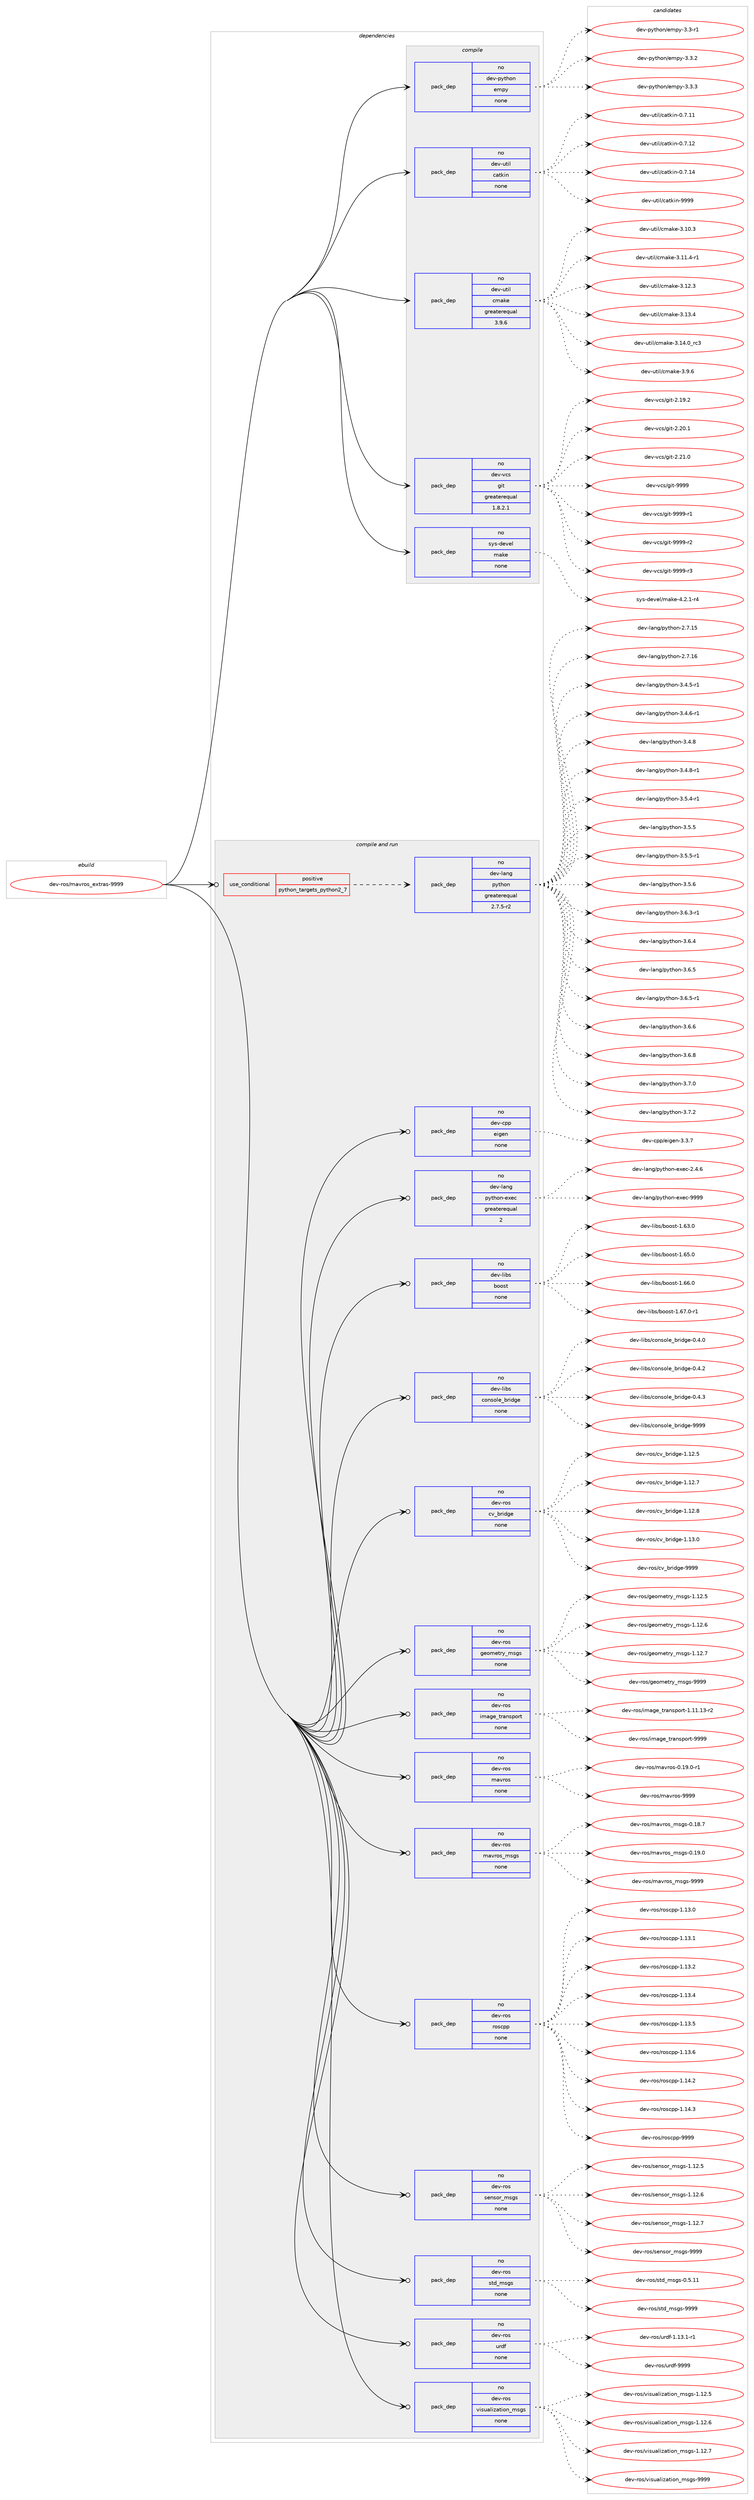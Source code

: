 digraph prolog {

# *************
# Graph options
# *************

newrank=true;
concentrate=true;
compound=true;
graph [rankdir=LR,fontname=Helvetica,fontsize=10,ranksep=1.5];#, ranksep=2.5, nodesep=0.2];
edge  [arrowhead=vee];
node  [fontname=Helvetica,fontsize=10];

# **********
# The ebuild
# **********

subgraph cluster_leftcol {
color=gray;
rank=same;
label=<<i>ebuild</i>>;
id [label="dev-ros/mavros_extras-9999", color=red, width=4, href="../dev-ros/mavros_extras-9999.svg"];
}

# ****************
# The dependencies
# ****************

subgraph cluster_midcol {
color=gray;
label=<<i>dependencies</i>>;
subgraph cluster_compile {
fillcolor="#eeeeee";
style=filled;
label=<<i>compile</i>>;
subgraph pack1046963 {
dependency1459298 [label=<<TABLE BORDER="0" CELLBORDER="1" CELLSPACING="0" CELLPADDING="4" WIDTH="220"><TR><TD ROWSPAN="6" CELLPADDING="30">pack_dep</TD></TR><TR><TD WIDTH="110">no</TD></TR><TR><TD>dev-python</TD></TR><TR><TD>empy</TD></TR><TR><TD>none</TD></TR><TR><TD></TD></TR></TABLE>>, shape=none, color=blue];
}
id:e -> dependency1459298:w [weight=20,style="solid",arrowhead="vee"];
subgraph pack1046964 {
dependency1459299 [label=<<TABLE BORDER="0" CELLBORDER="1" CELLSPACING="0" CELLPADDING="4" WIDTH="220"><TR><TD ROWSPAN="6" CELLPADDING="30">pack_dep</TD></TR><TR><TD WIDTH="110">no</TD></TR><TR><TD>dev-util</TD></TR><TR><TD>catkin</TD></TR><TR><TD>none</TD></TR><TR><TD></TD></TR></TABLE>>, shape=none, color=blue];
}
id:e -> dependency1459299:w [weight=20,style="solid",arrowhead="vee"];
subgraph pack1046965 {
dependency1459300 [label=<<TABLE BORDER="0" CELLBORDER="1" CELLSPACING="0" CELLPADDING="4" WIDTH="220"><TR><TD ROWSPAN="6" CELLPADDING="30">pack_dep</TD></TR><TR><TD WIDTH="110">no</TD></TR><TR><TD>dev-util</TD></TR><TR><TD>cmake</TD></TR><TR><TD>greaterequal</TD></TR><TR><TD>3.9.6</TD></TR></TABLE>>, shape=none, color=blue];
}
id:e -> dependency1459300:w [weight=20,style="solid",arrowhead="vee"];
subgraph pack1046966 {
dependency1459301 [label=<<TABLE BORDER="0" CELLBORDER="1" CELLSPACING="0" CELLPADDING="4" WIDTH="220"><TR><TD ROWSPAN="6" CELLPADDING="30">pack_dep</TD></TR><TR><TD WIDTH="110">no</TD></TR><TR><TD>dev-vcs</TD></TR><TR><TD>git</TD></TR><TR><TD>greaterequal</TD></TR><TR><TD>1.8.2.1</TD></TR></TABLE>>, shape=none, color=blue];
}
id:e -> dependency1459301:w [weight=20,style="solid",arrowhead="vee"];
subgraph pack1046967 {
dependency1459302 [label=<<TABLE BORDER="0" CELLBORDER="1" CELLSPACING="0" CELLPADDING="4" WIDTH="220"><TR><TD ROWSPAN="6" CELLPADDING="30">pack_dep</TD></TR><TR><TD WIDTH="110">no</TD></TR><TR><TD>sys-devel</TD></TR><TR><TD>make</TD></TR><TR><TD>none</TD></TR><TR><TD></TD></TR></TABLE>>, shape=none, color=blue];
}
id:e -> dependency1459302:w [weight=20,style="solid",arrowhead="vee"];
}
subgraph cluster_compileandrun {
fillcolor="#eeeeee";
style=filled;
label=<<i>compile and run</i>>;
subgraph cond388945 {
dependency1459303 [label=<<TABLE BORDER="0" CELLBORDER="1" CELLSPACING="0" CELLPADDING="4"><TR><TD ROWSPAN="3" CELLPADDING="10">use_conditional</TD></TR><TR><TD>positive</TD></TR><TR><TD>python_targets_python2_7</TD></TR></TABLE>>, shape=none, color=red];
subgraph pack1046968 {
dependency1459304 [label=<<TABLE BORDER="0" CELLBORDER="1" CELLSPACING="0" CELLPADDING="4" WIDTH="220"><TR><TD ROWSPAN="6" CELLPADDING="30">pack_dep</TD></TR><TR><TD WIDTH="110">no</TD></TR><TR><TD>dev-lang</TD></TR><TR><TD>python</TD></TR><TR><TD>greaterequal</TD></TR><TR><TD>2.7.5-r2</TD></TR></TABLE>>, shape=none, color=blue];
}
dependency1459303:e -> dependency1459304:w [weight=20,style="dashed",arrowhead="vee"];
}
id:e -> dependency1459303:w [weight=20,style="solid",arrowhead="odotvee"];
subgraph pack1046969 {
dependency1459305 [label=<<TABLE BORDER="0" CELLBORDER="1" CELLSPACING="0" CELLPADDING="4" WIDTH="220"><TR><TD ROWSPAN="6" CELLPADDING="30">pack_dep</TD></TR><TR><TD WIDTH="110">no</TD></TR><TR><TD>dev-cpp</TD></TR><TR><TD>eigen</TD></TR><TR><TD>none</TD></TR><TR><TD></TD></TR></TABLE>>, shape=none, color=blue];
}
id:e -> dependency1459305:w [weight=20,style="solid",arrowhead="odotvee"];
subgraph pack1046970 {
dependency1459306 [label=<<TABLE BORDER="0" CELLBORDER="1" CELLSPACING="0" CELLPADDING="4" WIDTH="220"><TR><TD ROWSPAN="6" CELLPADDING="30">pack_dep</TD></TR><TR><TD WIDTH="110">no</TD></TR><TR><TD>dev-lang</TD></TR><TR><TD>python-exec</TD></TR><TR><TD>greaterequal</TD></TR><TR><TD>2</TD></TR></TABLE>>, shape=none, color=blue];
}
id:e -> dependency1459306:w [weight=20,style="solid",arrowhead="odotvee"];
subgraph pack1046971 {
dependency1459307 [label=<<TABLE BORDER="0" CELLBORDER="1" CELLSPACING="0" CELLPADDING="4" WIDTH="220"><TR><TD ROWSPAN="6" CELLPADDING="30">pack_dep</TD></TR><TR><TD WIDTH="110">no</TD></TR><TR><TD>dev-libs</TD></TR><TR><TD>boost</TD></TR><TR><TD>none</TD></TR><TR><TD></TD></TR></TABLE>>, shape=none, color=blue];
}
id:e -> dependency1459307:w [weight=20,style="solid",arrowhead="odotvee"];
subgraph pack1046972 {
dependency1459308 [label=<<TABLE BORDER="0" CELLBORDER="1" CELLSPACING="0" CELLPADDING="4" WIDTH="220"><TR><TD ROWSPAN="6" CELLPADDING="30">pack_dep</TD></TR><TR><TD WIDTH="110">no</TD></TR><TR><TD>dev-libs</TD></TR><TR><TD>console_bridge</TD></TR><TR><TD>none</TD></TR><TR><TD></TD></TR></TABLE>>, shape=none, color=blue];
}
id:e -> dependency1459308:w [weight=20,style="solid",arrowhead="odotvee"];
subgraph pack1046973 {
dependency1459309 [label=<<TABLE BORDER="0" CELLBORDER="1" CELLSPACING="0" CELLPADDING="4" WIDTH="220"><TR><TD ROWSPAN="6" CELLPADDING="30">pack_dep</TD></TR><TR><TD WIDTH="110">no</TD></TR><TR><TD>dev-ros</TD></TR><TR><TD>cv_bridge</TD></TR><TR><TD>none</TD></TR><TR><TD></TD></TR></TABLE>>, shape=none, color=blue];
}
id:e -> dependency1459309:w [weight=20,style="solid",arrowhead="odotvee"];
subgraph pack1046974 {
dependency1459310 [label=<<TABLE BORDER="0" CELLBORDER="1" CELLSPACING="0" CELLPADDING="4" WIDTH="220"><TR><TD ROWSPAN="6" CELLPADDING="30">pack_dep</TD></TR><TR><TD WIDTH="110">no</TD></TR><TR><TD>dev-ros</TD></TR><TR><TD>geometry_msgs</TD></TR><TR><TD>none</TD></TR><TR><TD></TD></TR></TABLE>>, shape=none, color=blue];
}
id:e -> dependency1459310:w [weight=20,style="solid",arrowhead="odotvee"];
subgraph pack1046975 {
dependency1459311 [label=<<TABLE BORDER="0" CELLBORDER="1" CELLSPACING="0" CELLPADDING="4" WIDTH="220"><TR><TD ROWSPAN="6" CELLPADDING="30">pack_dep</TD></TR><TR><TD WIDTH="110">no</TD></TR><TR><TD>dev-ros</TD></TR><TR><TD>image_transport</TD></TR><TR><TD>none</TD></TR><TR><TD></TD></TR></TABLE>>, shape=none, color=blue];
}
id:e -> dependency1459311:w [weight=20,style="solid",arrowhead="odotvee"];
subgraph pack1046976 {
dependency1459312 [label=<<TABLE BORDER="0" CELLBORDER="1" CELLSPACING="0" CELLPADDING="4" WIDTH="220"><TR><TD ROWSPAN="6" CELLPADDING="30">pack_dep</TD></TR><TR><TD WIDTH="110">no</TD></TR><TR><TD>dev-ros</TD></TR><TR><TD>mavros</TD></TR><TR><TD>none</TD></TR><TR><TD></TD></TR></TABLE>>, shape=none, color=blue];
}
id:e -> dependency1459312:w [weight=20,style="solid",arrowhead="odotvee"];
subgraph pack1046977 {
dependency1459313 [label=<<TABLE BORDER="0" CELLBORDER="1" CELLSPACING="0" CELLPADDING="4" WIDTH="220"><TR><TD ROWSPAN="6" CELLPADDING="30">pack_dep</TD></TR><TR><TD WIDTH="110">no</TD></TR><TR><TD>dev-ros</TD></TR><TR><TD>mavros_msgs</TD></TR><TR><TD>none</TD></TR><TR><TD></TD></TR></TABLE>>, shape=none, color=blue];
}
id:e -> dependency1459313:w [weight=20,style="solid",arrowhead="odotvee"];
subgraph pack1046978 {
dependency1459314 [label=<<TABLE BORDER="0" CELLBORDER="1" CELLSPACING="0" CELLPADDING="4" WIDTH="220"><TR><TD ROWSPAN="6" CELLPADDING="30">pack_dep</TD></TR><TR><TD WIDTH="110">no</TD></TR><TR><TD>dev-ros</TD></TR><TR><TD>roscpp</TD></TR><TR><TD>none</TD></TR><TR><TD></TD></TR></TABLE>>, shape=none, color=blue];
}
id:e -> dependency1459314:w [weight=20,style="solid",arrowhead="odotvee"];
subgraph pack1046979 {
dependency1459315 [label=<<TABLE BORDER="0" CELLBORDER="1" CELLSPACING="0" CELLPADDING="4" WIDTH="220"><TR><TD ROWSPAN="6" CELLPADDING="30">pack_dep</TD></TR><TR><TD WIDTH="110">no</TD></TR><TR><TD>dev-ros</TD></TR><TR><TD>sensor_msgs</TD></TR><TR><TD>none</TD></TR><TR><TD></TD></TR></TABLE>>, shape=none, color=blue];
}
id:e -> dependency1459315:w [weight=20,style="solid",arrowhead="odotvee"];
subgraph pack1046980 {
dependency1459316 [label=<<TABLE BORDER="0" CELLBORDER="1" CELLSPACING="0" CELLPADDING="4" WIDTH="220"><TR><TD ROWSPAN="6" CELLPADDING="30">pack_dep</TD></TR><TR><TD WIDTH="110">no</TD></TR><TR><TD>dev-ros</TD></TR><TR><TD>std_msgs</TD></TR><TR><TD>none</TD></TR><TR><TD></TD></TR></TABLE>>, shape=none, color=blue];
}
id:e -> dependency1459316:w [weight=20,style="solid",arrowhead="odotvee"];
subgraph pack1046981 {
dependency1459317 [label=<<TABLE BORDER="0" CELLBORDER="1" CELLSPACING="0" CELLPADDING="4" WIDTH="220"><TR><TD ROWSPAN="6" CELLPADDING="30">pack_dep</TD></TR><TR><TD WIDTH="110">no</TD></TR><TR><TD>dev-ros</TD></TR><TR><TD>urdf</TD></TR><TR><TD>none</TD></TR><TR><TD></TD></TR></TABLE>>, shape=none, color=blue];
}
id:e -> dependency1459317:w [weight=20,style="solid",arrowhead="odotvee"];
subgraph pack1046982 {
dependency1459318 [label=<<TABLE BORDER="0" CELLBORDER="1" CELLSPACING="0" CELLPADDING="4" WIDTH="220"><TR><TD ROWSPAN="6" CELLPADDING="30">pack_dep</TD></TR><TR><TD WIDTH="110">no</TD></TR><TR><TD>dev-ros</TD></TR><TR><TD>visualization_msgs</TD></TR><TR><TD>none</TD></TR><TR><TD></TD></TR></TABLE>>, shape=none, color=blue];
}
id:e -> dependency1459318:w [weight=20,style="solid",arrowhead="odotvee"];
}
subgraph cluster_run {
fillcolor="#eeeeee";
style=filled;
label=<<i>run</i>>;
}
}

# **************
# The candidates
# **************

subgraph cluster_choices {
rank=same;
color=gray;
label=<<i>candidates</i>>;

subgraph choice1046963 {
color=black;
nodesep=1;
choice1001011184511212111610411111047101109112121455146514511449 [label="dev-python/empy-3.3-r1", color=red, width=4,href="../dev-python/empy-3.3-r1.svg"];
choice1001011184511212111610411111047101109112121455146514650 [label="dev-python/empy-3.3.2", color=red, width=4,href="../dev-python/empy-3.3.2.svg"];
choice1001011184511212111610411111047101109112121455146514651 [label="dev-python/empy-3.3.3", color=red, width=4,href="../dev-python/empy-3.3.3.svg"];
dependency1459298:e -> choice1001011184511212111610411111047101109112121455146514511449:w [style=dotted,weight="100"];
dependency1459298:e -> choice1001011184511212111610411111047101109112121455146514650:w [style=dotted,weight="100"];
dependency1459298:e -> choice1001011184511212111610411111047101109112121455146514651:w [style=dotted,weight="100"];
}
subgraph choice1046964 {
color=black;
nodesep=1;
choice1001011184511711610510847999711610710511045484655464949 [label="dev-util/catkin-0.7.11", color=red, width=4,href="../dev-util/catkin-0.7.11.svg"];
choice1001011184511711610510847999711610710511045484655464950 [label="dev-util/catkin-0.7.12", color=red, width=4,href="../dev-util/catkin-0.7.12.svg"];
choice1001011184511711610510847999711610710511045484655464952 [label="dev-util/catkin-0.7.14", color=red, width=4,href="../dev-util/catkin-0.7.14.svg"];
choice100101118451171161051084799971161071051104557575757 [label="dev-util/catkin-9999", color=red, width=4,href="../dev-util/catkin-9999.svg"];
dependency1459299:e -> choice1001011184511711610510847999711610710511045484655464949:w [style=dotted,weight="100"];
dependency1459299:e -> choice1001011184511711610510847999711610710511045484655464950:w [style=dotted,weight="100"];
dependency1459299:e -> choice1001011184511711610510847999711610710511045484655464952:w [style=dotted,weight="100"];
dependency1459299:e -> choice100101118451171161051084799971161071051104557575757:w [style=dotted,weight="100"];
}
subgraph choice1046965 {
color=black;
nodesep=1;
choice1001011184511711610510847991099710710145514649484651 [label="dev-util/cmake-3.10.3", color=red, width=4,href="../dev-util/cmake-3.10.3.svg"];
choice10010111845117116105108479910997107101455146494946524511449 [label="dev-util/cmake-3.11.4-r1", color=red, width=4,href="../dev-util/cmake-3.11.4-r1.svg"];
choice1001011184511711610510847991099710710145514649504651 [label="dev-util/cmake-3.12.3", color=red, width=4,href="../dev-util/cmake-3.12.3.svg"];
choice1001011184511711610510847991099710710145514649514652 [label="dev-util/cmake-3.13.4", color=red, width=4,href="../dev-util/cmake-3.13.4.svg"];
choice1001011184511711610510847991099710710145514649524648951149951 [label="dev-util/cmake-3.14.0_rc3", color=red, width=4,href="../dev-util/cmake-3.14.0_rc3.svg"];
choice10010111845117116105108479910997107101455146574654 [label="dev-util/cmake-3.9.6", color=red, width=4,href="../dev-util/cmake-3.9.6.svg"];
dependency1459300:e -> choice1001011184511711610510847991099710710145514649484651:w [style=dotted,weight="100"];
dependency1459300:e -> choice10010111845117116105108479910997107101455146494946524511449:w [style=dotted,weight="100"];
dependency1459300:e -> choice1001011184511711610510847991099710710145514649504651:w [style=dotted,weight="100"];
dependency1459300:e -> choice1001011184511711610510847991099710710145514649514652:w [style=dotted,weight="100"];
dependency1459300:e -> choice1001011184511711610510847991099710710145514649524648951149951:w [style=dotted,weight="100"];
dependency1459300:e -> choice10010111845117116105108479910997107101455146574654:w [style=dotted,weight="100"];
}
subgraph choice1046966 {
color=black;
nodesep=1;
choice10010111845118991154710310511645504649574650 [label="dev-vcs/git-2.19.2", color=red, width=4,href="../dev-vcs/git-2.19.2.svg"];
choice10010111845118991154710310511645504650484649 [label="dev-vcs/git-2.20.1", color=red, width=4,href="../dev-vcs/git-2.20.1.svg"];
choice10010111845118991154710310511645504650494648 [label="dev-vcs/git-2.21.0", color=red, width=4,href="../dev-vcs/git-2.21.0.svg"];
choice1001011184511899115471031051164557575757 [label="dev-vcs/git-9999", color=red, width=4,href="../dev-vcs/git-9999.svg"];
choice10010111845118991154710310511645575757574511449 [label="dev-vcs/git-9999-r1", color=red, width=4,href="../dev-vcs/git-9999-r1.svg"];
choice10010111845118991154710310511645575757574511450 [label="dev-vcs/git-9999-r2", color=red, width=4,href="../dev-vcs/git-9999-r2.svg"];
choice10010111845118991154710310511645575757574511451 [label="dev-vcs/git-9999-r3", color=red, width=4,href="../dev-vcs/git-9999-r3.svg"];
dependency1459301:e -> choice10010111845118991154710310511645504649574650:w [style=dotted,weight="100"];
dependency1459301:e -> choice10010111845118991154710310511645504650484649:w [style=dotted,weight="100"];
dependency1459301:e -> choice10010111845118991154710310511645504650494648:w [style=dotted,weight="100"];
dependency1459301:e -> choice1001011184511899115471031051164557575757:w [style=dotted,weight="100"];
dependency1459301:e -> choice10010111845118991154710310511645575757574511449:w [style=dotted,weight="100"];
dependency1459301:e -> choice10010111845118991154710310511645575757574511450:w [style=dotted,weight="100"];
dependency1459301:e -> choice10010111845118991154710310511645575757574511451:w [style=dotted,weight="100"];
}
subgraph choice1046967 {
color=black;
nodesep=1;
choice1151211154510010111810110847109971071014552465046494511452 [label="sys-devel/make-4.2.1-r4", color=red, width=4,href="../sys-devel/make-4.2.1-r4.svg"];
dependency1459302:e -> choice1151211154510010111810110847109971071014552465046494511452:w [style=dotted,weight="100"];
}
subgraph choice1046968 {
color=black;
nodesep=1;
choice10010111845108971101034711212111610411111045504655464953 [label="dev-lang/python-2.7.15", color=red, width=4,href="../dev-lang/python-2.7.15.svg"];
choice10010111845108971101034711212111610411111045504655464954 [label="dev-lang/python-2.7.16", color=red, width=4,href="../dev-lang/python-2.7.16.svg"];
choice1001011184510897110103471121211161041111104551465246534511449 [label="dev-lang/python-3.4.5-r1", color=red, width=4,href="../dev-lang/python-3.4.5-r1.svg"];
choice1001011184510897110103471121211161041111104551465246544511449 [label="dev-lang/python-3.4.6-r1", color=red, width=4,href="../dev-lang/python-3.4.6-r1.svg"];
choice100101118451089711010347112121116104111110455146524656 [label="dev-lang/python-3.4.8", color=red, width=4,href="../dev-lang/python-3.4.8.svg"];
choice1001011184510897110103471121211161041111104551465246564511449 [label="dev-lang/python-3.4.8-r1", color=red, width=4,href="../dev-lang/python-3.4.8-r1.svg"];
choice1001011184510897110103471121211161041111104551465346524511449 [label="dev-lang/python-3.5.4-r1", color=red, width=4,href="../dev-lang/python-3.5.4-r1.svg"];
choice100101118451089711010347112121116104111110455146534653 [label="dev-lang/python-3.5.5", color=red, width=4,href="../dev-lang/python-3.5.5.svg"];
choice1001011184510897110103471121211161041111104551465346534511449 [label="dev-lang/python-3.5.5-r1", color=red, width=4,href="../dev-lang/python-3.5.5-r1.svg"];
choice100101118451089711010347112121116104111110455146534654 [label="dev-lang/python-3.5.6", color=red, width=4,href="../dev-lang/python-3.5.6.svg"];
choice1001011184510897110103471121211161041111104551465446514511449 [label="dev-lang/python-3.6.3-r1", color=red, width=4,href="../dev-lang/python-3.6.3-r1.svg"];
choice100101118451089711010347112121116104111110455146544652 [label="dev-lang/python-3.6.4", color=red, width=4,href="../dev-lang/python-3.6.4.svg"];
choice100101118451089711010347112121116104111110455146544653 [label="dev-lang/python-3.6.5", color=red, width=4,href="../dev-lang/python-3.6.5.svg"];
choice1001011184510897110103471121211161041111104551465446534511449 [label="dev-lang/python-3.6.5-r1", color=red, width=4,href="../dev-lang/python-3.6.5-r1.svg"];
choice100101118451089711010347112121116104111110455146544654 [label="dev-lang/python-3.6.6", color=red, width=4,href="../dev-lang/python-3.6.6.svg"];
choice100101118451089711010347112121116104111110455146544656 [label="dev-lang/python-3.6.8", color=red, width=4,href="../dev-lang/python-3.6.8.svg"];
choice100101118451089711010347112121116104111110455146554648 [label="dev-lang/python-3.7.0", color=red, width=4,href="../dev-lang/python-3.7.0.svg"];
choice100101118451089711010347112121116104111110455146554650 [label="dev-lang/python-3.7.2", color=red, width=4,href="../dev-lang/python-3.7.2.svg"];
dependency1459304:e -> choice10010111845108971101034711212111610411111045504655464953:w [style=dotted,weight="100"];
dependency1459304:e -> choice10010111845108971101034711212111610411111045504655464954:w [style=dotted,weight="100"];
dependency1459304:e -> choice1001011184510897110103471121211161041111104551465246534511449:w [style=dotted,weight="100"];
dependency1459304:e -> choice1001011184510897110103471121211161041111104551465246544511449:w [style=dotted,weight="100"];
dependency1459304:e -> choice100101118451089711010347112121116104111110455146524656:w [style=dotted,weight="100"];
dependency1459304:e -> choice1001011184510897110103471121211161041111104551465246564511449:w [style=dotted,weight="100"];
dependency1459304:e -> choice1001011184510897110103471121211161041111104551465346524511449:w [style=dotted,weight="100"];
dependency1459304:e -> choice100101118451089711010347112121116104111110455146534653:w [style=dotted,weight="100"];
dependency1459304:e -> choice1001011184510897110103471121211161041111104551465346534511449:w [style=dotted,weight="100"];
dependency1459304:e -> choice100101118451089711010347112121116104111110455146534654:w [style=dotted,weight="100"];
dependency1459304:e -> choice1001011184510897110103471121211161041111104551465446514511449:w [style=dotted,weight="100"];
dependency1459304:e -> choice100101118451089711010347112121116104111110455146544652:w [style=dotted,weight="100"];
dependency1459304:e -> choice100101118451089711010347112121116104111110455146544653:w [style=dotted,weight="100"];
dependency1459304:e -> choice1001011184510897110103471121211161041111104551465446534511449:w [style=dotted,weight="100"];
dependency1459304:e -> choice100101118451089711010347112121116104111110455146544654:w [style=dotted,weight="100"];
dependency1459304:e -> choice100101118451089711010347112121116104111110455146544656:w [style=dotted,weight="100"];
dependency1459304:e -> choice100101118451089711010347112121116104111110455146554648:w [style=dotted,weight="100"];
dependency1459304:e -> choice100101118451089711010347112121116104111110455146554650:w [style=dotted,weight="100"];
}
subgraph choice1046969 {
color=black;
nodesep=1;
choice100101118459911211247101105103101110455146514655 [label="dev-cpp/eigen-3.3.7", color=red, width=4,href="../dev-cpp/eigen-3.3.7.svg"];
dependency1459305:e -> choice100101118459911211247101105103101110455146514655:w [style=dotted,weight="100"];
}
subgraph choice1046970 {
color=black;
nodesep=1;
choice1001011184510897110103471121211161041111104510112010199455046524654 [label="dev-lang/python-exec-2.4.6", color=red, width=4,href="../dev-lang/python-exec-2.4.6.svg"];
choice10010111845108971101034711212111610411111045101120101994557575757 [label="dev-lang/python-exec-9999", color=red, width=4,href="../dev-lang/python-exec-9999.svg"];
dependency1459306:e -> choice1001011184510897110103471121211161041111104510112010199455046524654:w [style=dotted,weight="100"];
dependency1459306:e -> choice10010111845108971101034711212111610411111045101120101994557575757:w [style=dotted,weight="100"];
}
subgraph choice1046971 {
color=black;
nodesep=1;
choice1001011184510810598115479811111111511645494654514648 [label="dev-libs/boost-1.63.0", color=red, width=4,href="../dev-libs/boost-1.63.0.svg"];
choice1001011184510810598115479811111111511645494654534648 [label="dev-libs/boost-1.65.0", color=red, width=4,href="../dev-libs/boost-1.65.0.svg"];
choice1001011184510810598115479811111111511645494654544648 [label="dev-libs/boost-1.66.0", color=red, width=4,href="../dev-libs/boost-1.66.0.svg"];
choice10010111845108105981154798111111115116454946545546484511449 [label="dev-libs/boost-1.67.0-r1", color=red, width=4,href="../dev-libs/boost-1.67.0-r1.svg"];
dependency1459307:e -> choice1001011184510810598115479811111111511645494654514648:w [style=dotted,weight="100"];
dependency1459307:e -> choice1001011184510810598115479811111111511645494654534648:w [style=dotted,weight="100"];
dependency1459307:e -> choice1001011184510810598115479811111111511645494654544648:w [style=dotted,weight="100"];
dependency1459307:e -> choice10010111845108105981154798111111115116454946545546484511449:w [style=dotted,weight="100"];
}
subgraph choice1046972 {
color=black;
nodesep=1;
choice100101118451081059811547991111101151111081019598114105100103101454846524648 [label="dev-libs/console_bridge-0.4.0", color=red, width=4,href="../dev-libs/console_bridge-0.4.0.svg"];
choice100101118451081059811547991111101151111081019598114105100103101454846524650 [label="dev-libs/console_bridge-0.4.2", color=red, width=4,href="../dev-libs/console_bridge-0.4.2.svg"];
choice100101118451081059811547991111101151111081019598114105100103101454846524651 [label="dev-libs/console_bridge-0.4.3", color=red, width=4,href="../dev-libs/console_bridge-0.4.3.svg"];
choice1001011184510810598115479911111011511110810195981141051001031014557575757 [label="dev-libs/console_bridge-9999", color=red, width=4,href="../dev-libs/console_bridge-9999.svg"];
dependency1459308:e -> choice100101118451081059811547991111101151111081019598114105100103101454846524648:w [style=dotted,weight="100"];
dependency1459308:e -> choice100101118451081059811547991111101151111081019598114105100103101454846524650:w [style=dotted,weight="100"];
dependency1459308:e -> choice100101118451081059811547991111101151111081019598114105100103101454846524651:w [style=dotted,weight="100"];
dependency1459308:e -> choice1001011184510810598115479911111011511110810195981141051001031014557575757:w [style=dotted,weight="100"];
}
subgraph choice1046973 {
color=black;
nodesep=1;
choice100101118451141111154799118959811410510010310145494649504653 [label="dev-ros/cv_bridge-1.12.5", color=red, width=4,href="../dev-ros/cv_bridge-1.12.5.svg"];
choice100101118451141111154799118959811410510010310145494649504655 [label="dev-ros/cv_bridge-1.12.7", color=red, width=4,href="../dev-ros/cv_bridge-1.12.7.svg"];
choice100101118451141111154799118959811410510010310145494649504656 [label="dev-ros/cv_bridge-1.12.8", color=red, width=4,href="../dev-ros/cv_bridge-1.12.8.svg"];
choice100101118451141111154799118959811410510010310145494649514648 [label="dev-ros/cv_bridge-1.13.0", color=red, width=4,href="../dev-ros/cv_bridge-1.13.0.svg"];
choice10010111845114111115479911895981141051001031014557575757 [label="dev-ros/cv_bridge-9999", color=red, width=4,href="../dev-ros/cv_bridge-9999.svg"];
dependency1459309:e -> choice100101118451141111154799118959811410510010310145494649504653:w [style=dotted,weight="100"];
dependency1459309:e -> choice100101118451141111154799118959811410510010310145494649504655:w [style=dotted,weight="100"];
dependency1459309:e -> choice100101118451141111154799118959811410510010310145494649504656:w [style=dotted,weight="100"];
dependency1459309:e -> choice100101118451141111154799118959811410510010310145494649514648:w [style=dotted,weight="100"];
dependency1459309:e -> choice10010111845114111115479911895981141051001031014557575757:w [style=dotted,weight="100"];
}
subgraph choice1046974 {
color=black;
nodesep=1;
choice10010111845114111115471031011111091011161141219510911510311545494649504653 [label="dev-ros/geometry_msgs-1.12.5", color=red, width=4,href="../dev-ros/geometry_msgs-1.12.5.svg"];
choice10010111845114111115471031011111091011161141219510911510311545494649504654 [label="dev-ros/geometry_msgs-1.12.6", color=red, width=4,href="../dev-ros/geometry_msgs-1.12.6.svg"];
choice10010111845114111115471031011111091011161141219510911510311545494649504655 [label="dev-ros/geometry_msgs-1.12.7", color=red, width=4,href="../dev-ros/geometry_msgs-1.12.7.svg"];
choice1001011184511411111547103101111109101116114121951091151031154557575757 [label="dev-ros/geometry_msgs-9999", color=red, width=4,href="../dev-ros/geometry_msgs-9999.svg"];
dependency1459310:e -> choice10010111845114111115471031011111091011161141219510911510311545494649504653:w [style=dotted,weight="100"];
dependency1459310:e -> choice10010111845114111115471031011111091011161141219510911510311545494649504654:w [style=dotted,weight="100"];
dependency1459310:e -> choice10010111845114111115471031011111091011161141219510911510311545494649504655:w [style=dotted,weight="100"];
dependency1459310:e -> choice1001011184511411111547103101111109101116114121951091151031154557575757:w [style=dotted,weight="100"];
}
subgraph choice1046975 {
color=black;
nodesep=1;
choice100101118451141111154710510997103101951161149711011511211111411645494649494649514511450 [label="dev-ros/image_transport-1.11.13-r2", color=red, width=4,href="../dev-ros/image_transport-1.11.13-r2.svg"];
choice10010111845114111115471051099710310195116114971101151121111141164557575757 [label="dev-ros/image_transport-9999", color=red, width=4,href="../dev-ros/image_transport-9999.svg"];
dependency1459311:e -> choice100101118451141111154710510997103101951161149711011511211111411645494649494649514511450:w [style=dotted,weight="100"];
dependency1459311:e -> choice10010111845114111115471051099710310195116114971101151121111141164557575757:w [style=dotted,weight="100"];
}
subgraph choice1046976 {
color=black;
nodesep=1;
choice100101118451141111154710997118114111115454846495746484511449 [label="dev-ros/mavros-0.19.0-r1", color=red, width=4,href="../dev-ros/mavros-0.19.0-r1.svg"];
choice1001011184511411111547109971181141111154557575757 [label="dev-ros/mavros-9999", color=red, width=4,href="../dev-ros/mavros-9999.svg"];
dependency1459312:e -> choice100101118451141111154710997118114111115454846495746484511449:w [style=dotted,weight="100"];
dependency1459312:e -> choice1001011184511411111547109971181141111154557575757:w [style=dotted,weight="100"];
}
subgraph choice1046977 {
color=black;
nodesep=1;
choice1001011184511411111547109971181141111159510911510311545484649564655 [label="dev-ros/mavros_msgs-0.18.7", color=red, width=4,href="../dev-ros/mavros_msgs-0.18.7.svg"];
choice1001011184511411111547109971181141111159510911510311545484649574648 [label="dev-ros/mavros_msgs-0.19.0", color=red, width=4,href="../dev-ros/mavros_msgs-0.19.0.svg"];
choice100101118451141111154710997118114111115951091151031154557575757 [label="dev-ros/mavros_msgs-9999", color=red, width=4,href="../dev-ros/mavros_msgs-9999.svg"];
dependency1459313:e -> choice1001011184511411111547109971181141111159510911510311545484649564655:w [style=dotted,weight="100"];
dependency1459313:e -> choice1001011184511411111547109971181141111159510911510311545484649574648:w [style=dotted,weight="100"];
dependency1459313:e -> choice100101118451141111154710997118114111115951091151031154557575757:w [style=dotted,weight="100"];
}
subgraph choice1046978 {
color=black;
nodesep=1;
choice10010111845114111115471141111159911211245494649514648 [label="dev-ros/roscpp-1.13.0", color=red, width=4,href="../dev-ros/roscpp-1.13.0.svg"];
choice10010111845114111115471141111159911211245494649514649 [label="dev-ros/roscpp-1.13.1", color=red, width=4,href="../dev-ros/roscpp-1.13.1.svg"];
choice10010111845114111115471141111159911211245494649514650 [label="dev-ros/roscpp-1.13.2", color=red, width=4,href="../dev-ros/roscpp-1.13.2.svg"];
choice10010111845114111115471141111159911211245494649514652 [label="dev-ros/roscpp-1.13.4", color=red, width=4,href="../dev-ros/roscpp-1.13.4.svg"];
choice10010111845114111115471141111159911211245494649514653 [label="dev-ros/roscpp-1.13.5", color=red, width=4,href="../dev-ros/roscpp-1.13.5.svg"];
choice10010111845114111115471141111159911211245494649514654 [label="dev-ros/roscpp-1.13.6", color=red, width=4,href="../dev-ros/roscpp-1.13.6.svg"];
choice10010111845114111115471141111159911211245494649524650 [label="dev-ros/roscpp-1.14.2", color=red, width=4,href="../dev-ros/roscpp-1.14.2.svg"];
choice10010111845114111115471141111159911211245494649524651 [label="dev-ros/roscpp-1.14.3", color=red, width=4,href="../dev-ros/roscpp-1.14.3.svg"];
choice1001011184511411111547114111115991121124557575757 [label="dev-ros/roscpp-9999", color=red, width=4,href="../dev-ros/roscpp-9999.svg"];
dependency1459314:e -> choice10010111845114111115471141111159911211245494649514648:w [style=dotted,weight="100"];
dependency1459314:e -> choice10010111845114111115471141111159911211245494649514649:w [style=dotted,weight="100"];
dependency1459314:e -> choice10010111845114111115471141111159911211245494649514650:w [style=dotted,weight="100"];
dependency1459314:e -> choice10010111845114111115471141111159911211245494649514652:w [style=dotted,weight="100"];
dependency1459314:e -> choice10010111845114111115471141111159911211245494649514653:w [style=dotted,weight="100"];
dependency1459314:e -> choice10010111845114111115471141111159911211245494649514654:w [style=dotted,weight="100"];
dependency1459314:e -> choice10010111845114111115471141111159911211245494649524650:w [style=dotted,weight="100"];
dependency1459314:e -> choice10010111845114111115471141111159911211245494649524651:w [style=dotted,weight="100"];
dependency1459314:e -> choice1001011184511411111547114111115991121124557575757:w [style=dotted,weight="100"];
}
subgraph choice1046979 {
color=black;
nodesep=1;
choice10010111845114111115471151011101151111149510911510311545494649504653 [label="dev-ros/sensor_msgs-1.12.5", color=red, width=4,href="../dev-ros/sensor_msgs-1.12.5.svg"];
choice10010111845114111115471151011101151111149510911510311545494649504654 [label="dev-ros/sensor_msgs-1.12.6", color=red, width=4,href="../dev-ros/sensor_msgs-1.12.6.svg"];
choice10010111845114111115471151011101151111149510911510311545494649504655 [label="dev-ros/sensor_msgs-1.12.7", color=red, width=4,href="../dev-ros/sensor_msgs-1.12.7.svg"];
choice1001011184511411111547115101110115111114951091151031154557575757 [label="dev-ros/sensor_msgs-9999", color=red, width=4,href="../dev-ros/sensor_msgs-9999.svg"];
dependency1459315:e -> choice10010111845114111115471151011101151111149510911510311545494649504653:w [style=dotted,weight="100"];
dependency1459315:e -> choice10010111845114111115471151011101151111149510911510311545494649504654:w [style=dotted,weight="100"];
dependency1459315:e -> choice10010111845114111115471151011101151111149510911510311545494649504655:w [style=dotted,weight="100"];
dependency1459315:e -> choice1001011184511411111547115101110115111114951091151031154557575757:w [style=dotted,weight="100"];
}
subgraph choice1046980 {
color=black;
nodesep=1;
choice10010111845114111115471151161009510911510311545484653464949 [label="dev-ros/std_msgs-0.5.11", color=red, width=4,href="../dev-ros/std_msgs-0.5.11.svg"];
choice1001011184511411111547115116100951091151031154557575757 [label="dev-ros/std_msgs-9999", color=red, width=4,href="../dev-ros/std_msgs-9999.svg"];
dependency1459316:e -> choice10010111845114111115471151161009510911510311545484653464949:w [style=dotted,weight="100"];
dependency1459316:e -> choice1001011184511411111547115116100951091151031154557575757:w [style=dotted,weight="100"];
}
subgraph choice1046981 {
color=black;
nodesep=1;
choice1001011184511411111547117114100102454946495146494511449 [label="dev-ros/urdf-1.13.1-r1", color=red, width=4,href="../dev-ros/urdf-1.13.1-r1.svg"];
choice10010111845114111115471171141001024557575757 [label="dev-ros/urdf-9999", color=red, width=4,href="../dev-ros/urdf-9999.svg"];
dependency1459317:e -> choice1001011184511411111547117114100102454946495146494511449:w [style=dotted,weight="100"];
dependency1459317:e -> choice10010111845114111115471171141001024557575757:w [style=dotted,weight="100"];
}
subgraph choice1046982 {
color=black;
nodesep=1;
choice100101118451141111154711810511511797108105122971161051111109510911510311545494649504653 [label="dev-ros/visualization_msgs-1.12.5", color=red, width=4,href="../dev-ros/visualization_msgs-1.12.5.svg"];
choice100101118451141111154711810511511797108105122971161051111109510911510311545494649504654 [label="dev-ros/visualization_msgs-1.12.6", color=red, width=4,href="../dev-ros/visualization_msgs-1.12.6.svg"];
choice100101118451141111154711810511511797108105122971161051111109510911510311545494649504655 [label="dev-ros/visualization_msgs-1.12.7", color=red, width=4,href="../dev-ros/visualization_msgs-1.12.7.svg"];
choice10010111845114111115471181051151179710810512297116105111110951091151031154557575757 [label="dev-ros/visualization_msgs-9999", color=red, width=4,href="../dev-ros/visualization_msgs-9999.svg"];
dependency1459318:e -> choice100101118451141111154711810511511797108105122971161051111109510911510311545494649504653:w [style=dotted,weight="100"];
dependency1459318:e -> choice100101118451141111154711810511511797108105122971161051111109510911510311545494649504654:w [style=dotted,weight="100"];
dependency1459318:e -> choice100101118451141111154711810511511797108105122971161051111109510911510311545494649504655:w [style=dotted,weight="100"];
dependency1459318:e -> choice10010111845114111115471181051151179710810512297116105111110951091151031154557575757:w [style=dotted,weight="100"];
}
}

}
